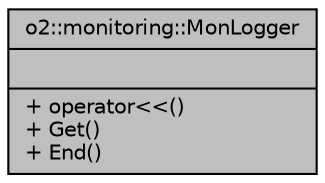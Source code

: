 digraph "o2::monitoring::MonLogger"
{
 // INTERACTIVE_SVG=YES
  bgcolor="transparent";
  edge [fontname="Helvetica",fontsize="10",labelfontname="Helvetica",labelfontsize="10"];
  node [fontname="Helvetica",fontsize="10",shape=record];
  Node1 [label="{o2::monitoring::MonLogger\n||+ operator\<\<()\l+ Get()\l+ End()\l}",height=0.2,width=0.4,color="black", fillcolor="grey75", style="filled", fontcolor="black"];
}
